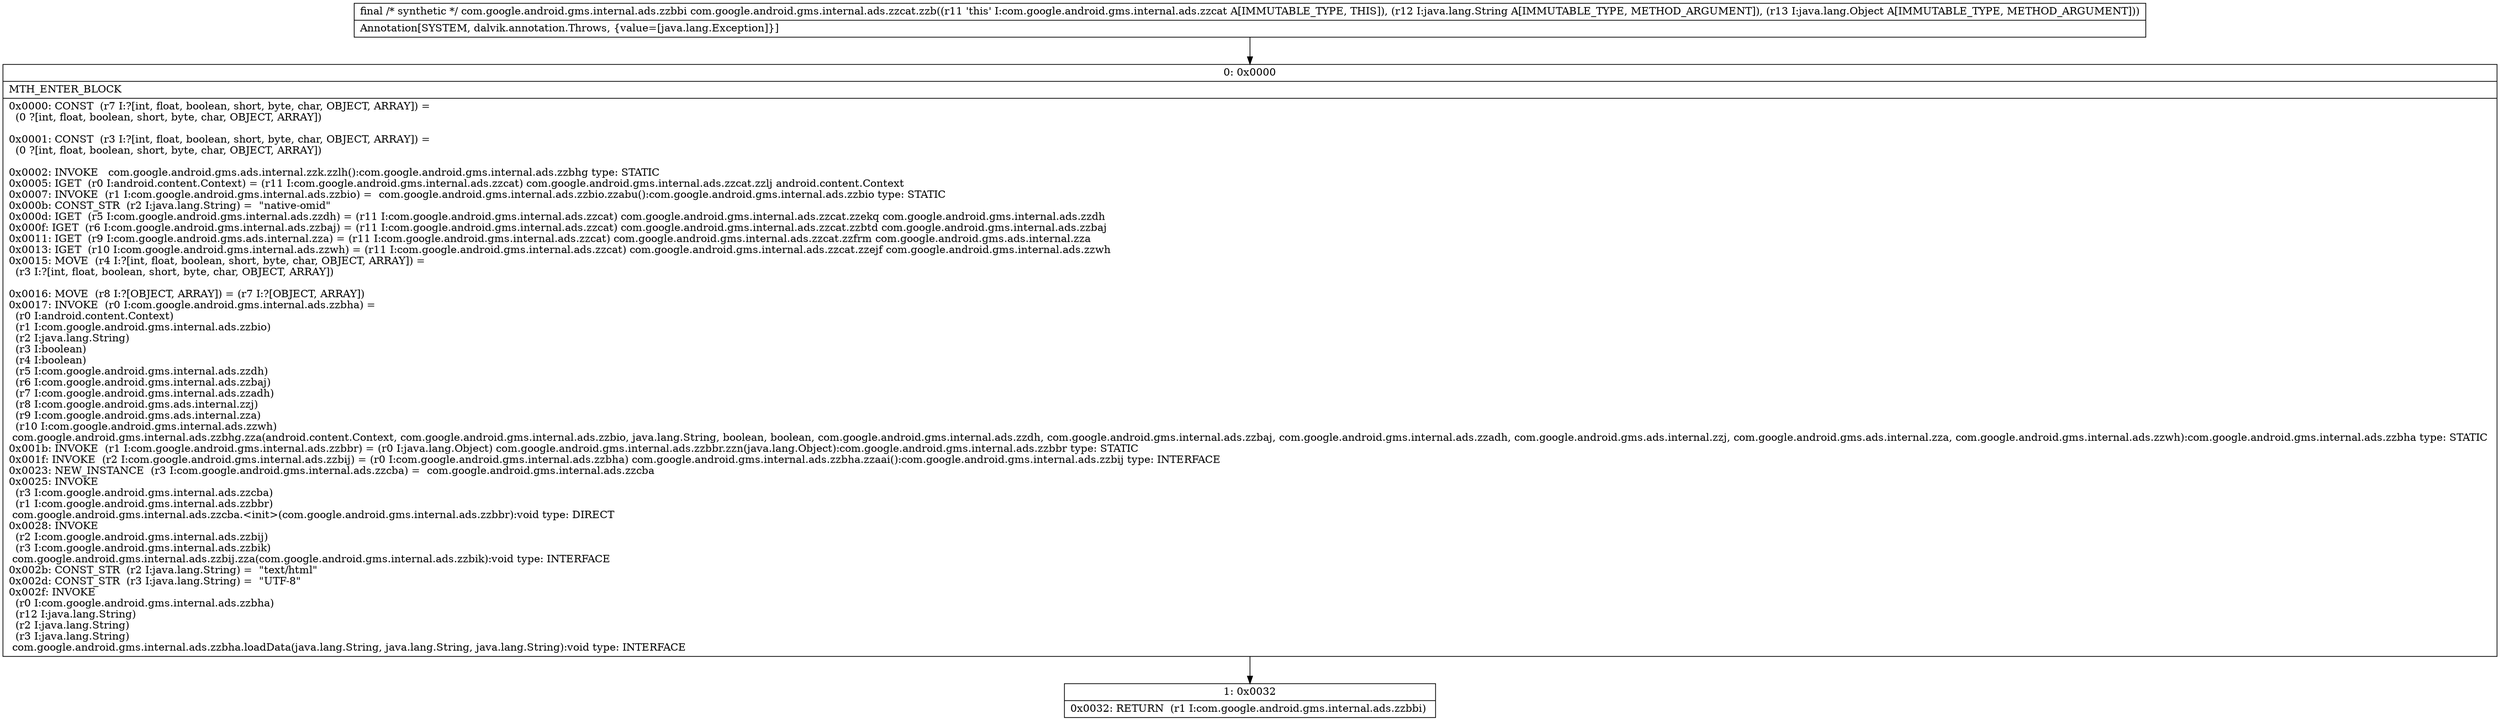 digraph "CFG forcom.google.android.gms.internal.ads.zzcat.zzb(Ljava\/lang\/String;Ljava\/lang\/Object;)Lcom\/google\/android\/gms\/internal\/ads\/zzbbi;" {
Node_0 [shape=record,label="{0\:\ 0x0000|MTH_ENTER_BLOCK\l|0x0000: CONST  (r7 I:?[int, float, boolean, short, byte, char, OBJECT, ARRAY]) = \l  (0 ?[int, float, boolean, short, byte, char, OBJECT, ARRAY])\l \l0x0001: CONST  (r3 I:?[int, float, boolean, short, byte, char, OBJECT, ARRAY]) = \l  (0 ?[int, float, boolean, short, byte, char, OBJECT, ARRAY])\l \l0x0002: INVOKE   com.google.android.gms.ads.internal.zzk.zzlh():com.google.android.gms.internal.ads.zzbhg type: STATIC \l0x0005: IGET  (r0 I:android.content.Context) = (r11 I:com.google.android.gms.internal.ads.zzcat) com.google.android.gms.internal.ads.zzcat.zzlj android.content.Context \l0x0007: INVOKE  (r1 I:com.google.android.gms.internal.ads.zzbio) =  com.google.android.gms.internal.ads.zzbio.zzabu():com.google.android.gms.internal.ads.zzbio type: STATIC \l0x000b: CONST_STR  (r2 I:java.lang.String) =  \"native\-omid\" \l0x000d: IGET  (r5 I:com.google.android.gms.internal.ads.zzdh) = (r11 I:com.google.android.gms.internal.ads.zzcat) com.google.android.gms.internal.ads.zzcat.zzekq com.google.android.gms.internal.ads.zzdh \l0x000f: IGET  (r6 I:com.google.android.gms.internal.ads.zzbaj) = (r11 I:com.google.android.gms.internal.ads.zzcat) com.google.android.gms.internal.ads.zzcat.zzbtd com.google.android.gms.internal.ads.zzbaj \l0x0011: IGET  (r9 I:com.google.android.gms.ads.internal.zza) = (r11 I:com.google.android.gms.internal.ads.zzcat) com.google.android.gms.internal.ads.zzcat.zzfrm com.google.android.gms.ads.internal.zza \l0x0013: IGET  (r10 I:com.google.android.gms.internal.ads.zzwh) = (r11 I:com.google.android.gms.internal.ads.zzcat) com.google.android.gms.internal.ads.zzcat.zzejf com.google.android.gms.internal.ads.zzwh \l0x0015: MOVE  (r4 I:?[int, float, boolean, short, byte, char, OBJECT, ARRAY]) = \l  (r3 I:?[int, float, boolean, short, byte, char, OBJECT, ARRAY])\l \l0x0016: MOVE  (r8 I:?[OBJECT, ARRAY]) = (r7 I:?[OBJECT, ARRAY]) \l0x0017: INVOKE  (r0 I:com.google.android.gms.internal.ads.zzbha) = \l  (r0 I:android.content.Context)\l  (r1 I:com.google.android.gms.internal.ads.zzbio)\l  (r2 I:java.lang.String)\l  (r3 I:boolean)\l  (r4 I:boolean)\l  (r5 I:com.google.android.gms.internal.ads.zzdh)\l  (r6 I:com.google.android.gms.internal.ads.zzbaj)\l  (r7 I:com.google.android.gms.internal.ads.zzadh)\l  (r8 I:com.google.android.gms.ads.internal.zzj)\l  (r9 I:com.google.android.gms.ads.internal.zza)\l  (r10 I:com.google.android.gms.internal.ads.zzwh)\l com.google.android.gms.internal.ads.zzbhg.zza(android.content.Context, com.google.android.gms.internal.ads.zzbio, java.lang.String, boolean, boolean, com.google.android.gms.internal.ads.zzdh, com.google.android.gms.internal.ads.zzbaj, com.google.android.gms.internal.ads.zzadh, com.google.android.gms.ads.internal.zzj, com.google.android.gms.ads.internal.zza, com.google.android.gms.internal.ads.zzwh):com.google.android.gms.internal.ads.zzbha type: STATIC \l0x001b: INVOKE  (r1 I:com.google.android.gms.internal.ads.zzbbr) = (r0 I:java.lang.Object) com.google.android.gms.internal.ads.zzbbr.zzn(java.lang.Object):com.google.android.gms.internal.ads.zzbbr type: STATIC \l0x001f: INVOKE  (r2 I:com.google.android.gms.internal.ads.zzbij) = (r0 I:com.google.android.gms.internal.ads.zzbha) com.google.android.gms.internal.ads.zzbha.zzaai():com.google.android.gms.internal.ads.zzbij type: INTERFACE \l0x0023: NEW_INSTANCE  (r3 I:com.google.android.gms.internal.ads.zzcba) =  com.google.android.gms.internal.ads.zzcba \l0x0025: INVOKE  \l  (r3 I:com.google.android.gms.internal.ads.zzcba)\l  (r1 I:com.google.android.gms.internal.ads.zzbbr)\l com.google.android.gms.internal.ads.zzcba.\<init\>(com.google.android.gms.internal.ads.zzbbr):void type: DIRECT \l0x0028: INVOKE  \l  (r2 I:com.google.android.gms.internal.ads.zzbij)\l  (r3 I:com.google.android.gms.internal.ads.zzbik)\l com.google.android.gms.internal.ads.zzbij.zza(com.google.android.gms.internal.ads.zzbik):void type: INTERFACE \l0x002b: CONST_STR  (r2 I:java.lang.String) =  \"text\/html\" \l0x002d: CONST_STR  (r3 I:java.lang.String) =  \"UTF\-8\" \l0x002f: INVOKE  \l  (r0 I:com.google.android.gms.internal.ads.zzbha)\l  (r12 I:java.lang.String)\l  (r2 I:java.lang.String)\l  (r3 I:java.lang.String)\l com.google.android.gms.internal.ads.zzbha.loadData(java.lang.String, java.lang.String, java.lang.String):void type: INTERFACE \l}"];
Node_1 [shape=record,label="{1\:\ 0x0032|0x0032: RETURN  (r1 I:com.google.android.gms.internal.ads.zzbbi) \l}"];
MethodNode[shape=record,label="{final \/* synthetic *\/ com.google.android.gms.internal.ads.zzbbi com.google.android.gms.internal.ads.zzcat.zzb((r11 'this' I:com.google.android.gms.internal.ads.zzcat A[IMMUTABLE_TYPE, THIS]), (r12 I:java.lang.String A[IMMUTABLE_TYPE, METHOD_ARGUMENT]), (r13 I:java.lang.Object A[IMMUTABLE_TYPE, METHOD_ARGUMENT]))  | Annotation[SYSTEM, dalvik.annotation.Throws, \{value=[java.lang.Exception]\}]\l}"];
MethodNode -> Node_0;
Node_0 -> Node_1;
}

